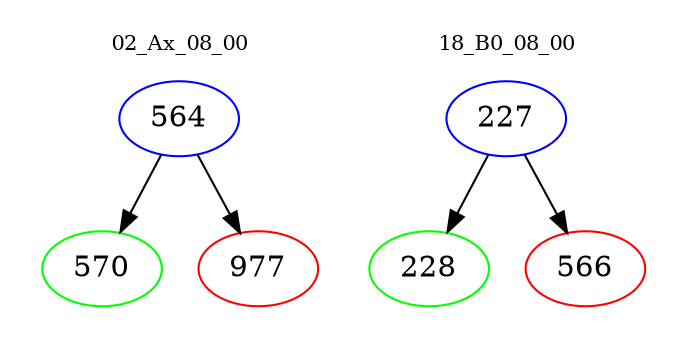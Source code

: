 digraph{
subgraph cluster_0 {
color = white
label = "02_Ax_08_00";
fontsize=10;
T0_564 [label="564", color="blue"]
T0_564 -> T0_570 [color="black"]
T0_570 [label="570", color="green"]
T0_564 -> T0_977 [color="black"]
T0_977 [label="977", color="red"]
}
subgraph cluster_1 {
color = white
label = "18_B0_08_00";
fontsize=10;
T1_227 [label="227", color="blue"]
T1_227 -> T1_228 [color="black"]
T1_228 [label="228", color="green"]
T1_227 -> T1_566 [color="black"]
T1_566 [label="566", color="red"]
}
}
